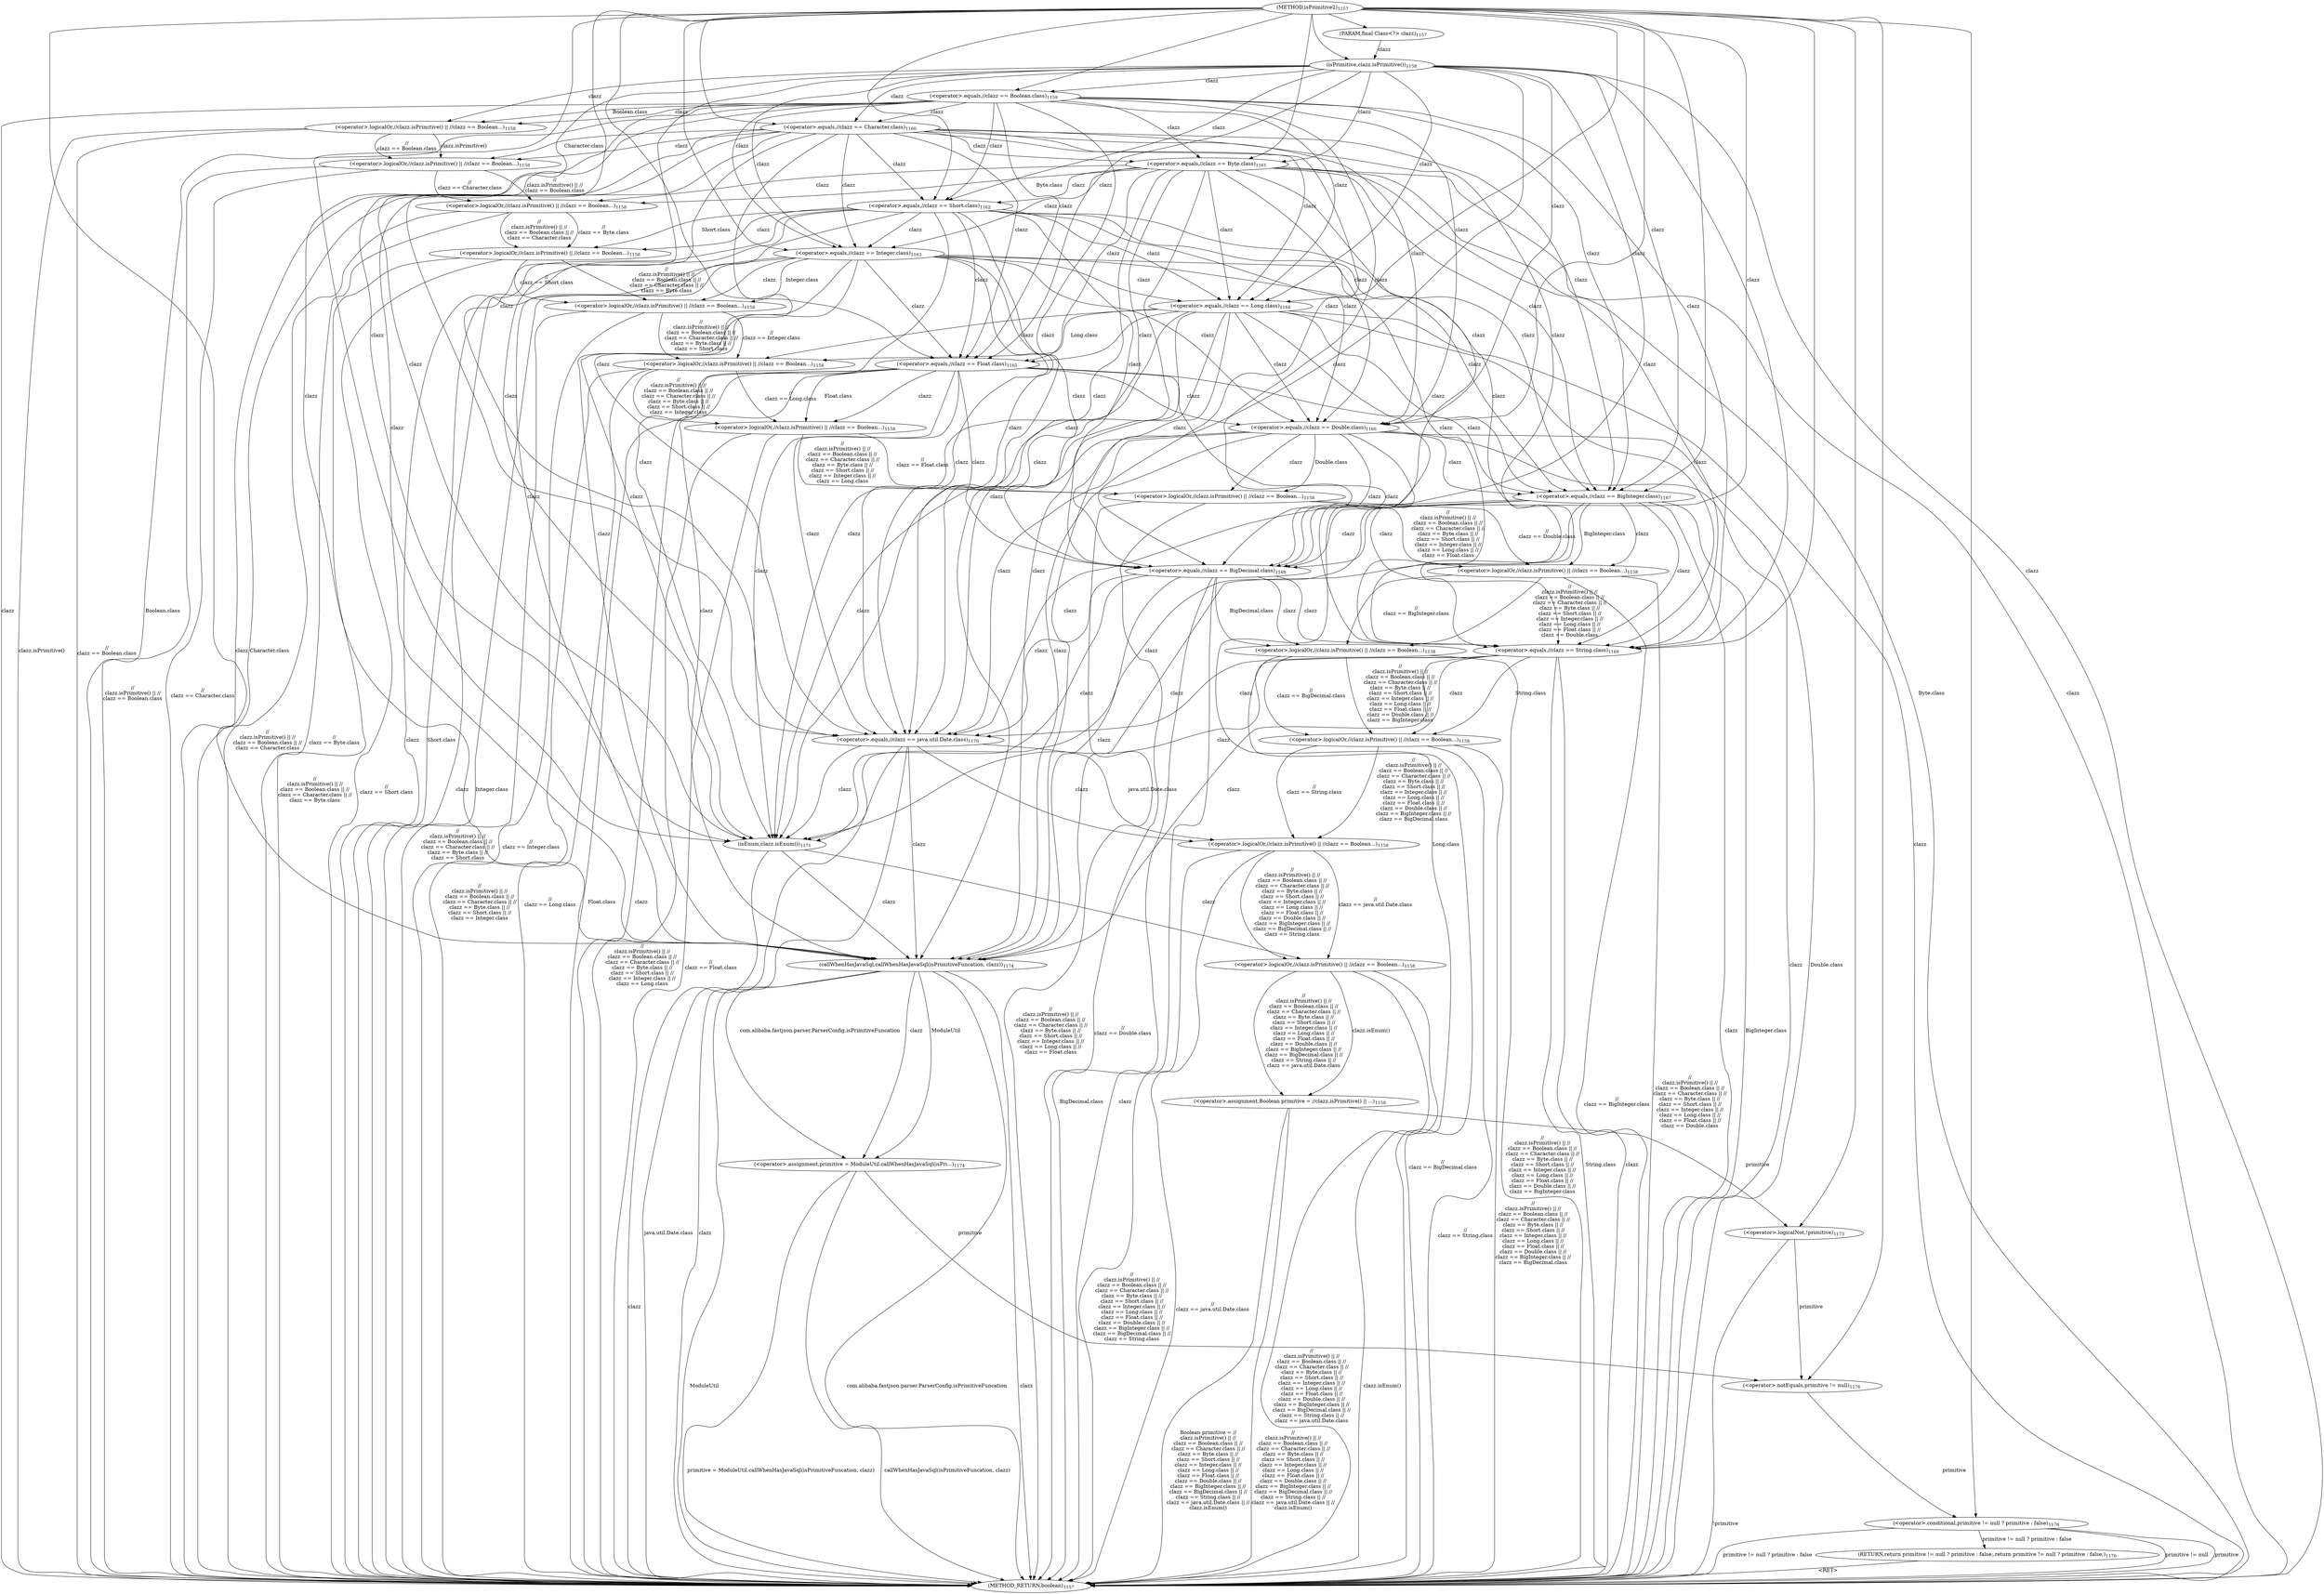digraph "isPrimitive2" {  
"3300" [label = <(METHOD,isPrimitive2)<SUB>1157</SUB>> ]
"3404" [label = <(METHOD_RETURN,boolean)<SUB>1157</SUB>> ]
"3301" [label = <(PARAM,final Class&lt;?&gt; clazz)<SUB>1157</SUB>> ]
"3304" [label = <(&lt;operator&gt;.assignment,Boolean primitive = //
clazz.isPrimitive() || ...)<SUB>1158</SUB>> ]
"3395" [label = <(RETURN,return primitive != null ? primitive : false;,return primitive != null ? primitive : false;)<SUB>1176</SUB>> ]
"3304" [label = <(&lt;operator&gt;.assignment,Boolean primitive = //
clazz.isPrimitive() || ...)<SUB>1158</SUB>> ]
"3304" [label = <(&lt;operator&gt;.assignment,Boolean primitive = //
clazz.isPrimitive() || ...)<SUB>1158</SUB>> ]
"3384" [label = <(&lt;operator&gt;.logicalNot,!primitive)<SUB>1173</SUB>> ]
"3396" [label = <(&lt;operator&gt;.conditional,primitive != null ? primitive : false)<SUB>1176</SUB>> ]
"3306" [label = <(&lt;operator&gt;.logicalOr,//
clazz.isPrimitive() || //
clazz == Boolean...)<SUB>1158</SUB>> ]
"3306" [label = <(&lt;operator&gt;.logicalOr,//
clazz.isPrimitive() || //
clazz == Boolean...)<SUB>1158</SUB>> ]
"3384" [label = <(&lt;operator&gt;.logicalNot,!primitive)<SUB>1173</SUB>> ]
"3387" [label = <(&lt;operator&gt;.assignment,primitive = ModuleUtil.callWhenHasJavaSql(isPri...)<SUB>1174</SUB>> ]
"3396" [label = <(&lt;operator&gt;.conditional,primitive != null ? primitive : false)<SUB>1176</SUB>> ]
"3396" [label = <(&lt;operator&gt;.conditional,primitive != null ? primitive : false)<SUB>1176</SUB>> ]
"3396" [label = <(&lt;operator&gt;.conditional,primitive != null ? primitive : false)<SUB>1176</SUB>> ]
"3307" [label = <(&lt;operator&gt;.logicalOr,//
clazz.isPrimitive() || //
clazz == Boolean...)<SUB>1158</SUB>> ]
"3307" [label = <(&lt;operator&gt;.logicalOr,//
clazz.isPrimitive() || //
clazz == Boolean...)<SUB>1158</SUB>> ]
"3381" [label = <(isEnum,clazz.isEnum())<SUB>1171</SUB>> ]
"3387" [label = <(&lt;operator&gt;.assignment,primitive = ModuleUtil.callWhenHasJavaSql(isPri...)<SUB>1174</SUB>> ]
"3387" [label = <(&lt;operator&gt;.assignment,primitive = ModuleUtil.callWhenHasJavaSql(isPri...)<SUB>1174</SUB>> ]
"3397" [label = <(&lt;operator&gt;.notEquals,primitive != null)<SUB>1176</SUB>> ]
"3397" [label = <(&lt;operator&gt;.notEquals,primitive != null)<SUB>1176</SUB>> ]
"3308" [label = <(&lt;operator&gt;.logicalOr,//
clazz.isPrimitive() || //
clazz == Boolean...)<SUB>1158</SUB>> ]
"3308" [label = <(&lt;operator&gt;.logicalOr,//
clazz.isPrimitive() || //
clazz == Boolean...)<SUB>1158</SUB>> ]
"3376" [label = <(&lt;operator&gt;.equals,//
clazz == java.util.Date.class)<SUB>1170</SUB>> ]
"3376" [label = <(&lt;operator&gt;.equals,//
clazz == java.util.Date.class)<SUB>1170</SUB>> ]
"3389" [label = <(callWhenHasJavaSql,callWhenHasJavaSql(isPrimitiveFuncation, clazz))<SUB>1174</SUB>> ]
"3389" [label = <(callWhenHasJavaSql,callWhenHasJavaSql(isPrimitiveFuncation, clazz))<SUB>1174</SUB>> ]
"3389" [label = <(callWhenHasJavaSql,callWhenHasJavaSql(isPrimitiveFuncation, clazz))<SUB>1174</SUB>> ]
"3309" [label = <(&lt;operator&gt;.logicalOr,//
clazz.isPrimitive() || //
clazz == Boolean...)<SUB>1158</SUB>> ]
"3309" [label = <(&lt;operator&gt;.logicalOr,//
clazz.isPrimitive() || //
clazz == Boolean...)<SUB>1158</SUB>> ]
"3371" [label = <(&lt;operator&gt;.equals,//
clazz == String.class)<SUB>1169</SUB>> ]
"3371" [label = <(&lt;operator&gt;.equals,//
clazz == String.class)<SUB>1169</SUB>> ]
"3310" [label = <(&lt;operator&gt;.logicalOr,//
clazz.isPrimitive() || //
clazz == Boolean...)<SUB>1158</SUB>> ]
"3310" [label = <(&lt;operator&gt;.logicalOr,//
clazz.isPrimitive() || //
clazz == Boolean...)<SUB>1158</SUB>> ]
"3366" [label = <(&lt;operator&gt;.equals,//
clazz == BigDecimal.class)<SUB>1168</SUB>> ]
"3366" [label = <(&lt;operator&gt;.equals,//
clazz == BigDecimal.class)<SUB>1168</SUB>> ]
"3311" [label = <(&lt;operator&gt;.logicalOr,//
clazz.isPrimitive() || //
clazz == Boolean...)<SUB>1158</SUB>> ]
"3311" [label = <(&lt;operator&gt;.logicalOr,//
clazz.isPrimitive() || //
clazz == Boolean...)<SUB>1158</SUB>> ]
"3361" [label = <(&lt;operator&gt;.equals,//
clazz == BigInteger.class)<SUB>1167</SUB>> ]
"3361" [label = <(&lt;operator&gt;.equals,//
clazz == BigInteger.class)<SUB>1167</SUB>> ]
"3312" [label = <(&lt;operator&gt;.logicalOr,//
clazz.isPrimitive() || //
clazz == Boolean...)<SUB>1158</SUB>> ]
"3312" [label = <(&lt;operator&gt;.logicalOr,//
clazz.isPrimitive() || //
clazz == Boolean...)<SUB>1158</SUB>> ]
"3356" [label = <(&lt;operator&gt;.equals,//
clazz == Double.class)<SUB>1166</SUB>> ]
"3356" [label = <(&lt;operator&gt;.equals,//
clazz == Double.class)<SUB>1166</SUB>> ]
"3313" [label = <(&lt;operator&gt;.logicalOr,//
clazz.isPrimitive() || //
clazz == Boolean...)<SUB>1158</SUB>> ]
"3313" [label = <(&lt;operator&gt;.logicalOr,//
clazz.isPrimitive() || //
clazz == Boolean...)<SUB>1158</SUB>> ]
"3351" [label = <(&lt;operator&gt;.equals,//
clazz == Float.class)<SUB>1165</SUB>> ]
"3351" [label = <(&lt;operator&gt;.equals,//
clazz == Float.class)<SUB>1165</SUB>> ]
"3314" [label = <(&lt;operator&gt;.logicalOr,//
clazz.isPrimitive() || //
clazz == Boolean...)<SUB>1158</SUB>> ]
"3314" [label = <(&lt;operator&gt;.logicalOr,//
clazz.isPrimitive() || //
clazz == Boolean...)<SUB>1158</SUB>> ]
"3346" [label = <(&lt;operator&gt;.equals,//
clazz == Long.class)<SUB>1164</SUB>> ]
"3346" [label = <(&lt;operator&gt;.equals,//
clazz == Long.class)<SUB>1164</SUB>> ]
"3315" [label = <(&lt;operator&gt;.logicalOr,//
clazz.isPrimitive() || //
clazz == Boolean...)<SUB>1158</SUB>> ]
"3315" [label = <(&lt;operator&gt;.logicalOr,//
clazz.isPrimitive() || //
clazz == Boolean...)<SUB>1158</SUB>> ]
"3341" [label = <(&lt;operator&gt;.equals,//
clazz == Integer.class)<SUB>1163</SUB>> ]
"3341" [label = <(&lt;operator&gt;.equals,//
clazz == Integer.class)<SUB>1163</SUB>> ]
"3316" [label = <(&lt;operator&gt;.logicalOr,//
clazz.isPrimitive() || //
clazz == Boolean...)<SUB>1158</SUB>> ]
"3316" [label = <(&lt;operator&gt;.logicalOr,//
clazz.isPrimitive() || //
clazz == Boolean...)<SUB>1158</SUB>> ]
"3336" [label = <(&lt;operator&gt;.equals,//
clazz == Short.class)<SUB>1162</SUB>> ]
"3336" [label = <(&lt;operator&gt;.equals,//
clazz == Short.class)<SUB>1162</SUB>> ]
"3317" [label = <(&lt;operator&gt;.logicalOr,//
clazz.isPrimitive() || //
clazz == Boolean...)<SUB>1158</SUB>> ]
"3317" [label = <(&lt;operator&gt;.logicalOr,//
clazz.isPrimitive() || //
clazz == Boolean...)<SUB>1158</SUB>> ]
"3331" [label = <(&lt;operator&gt;.equals,//
clazz == Byte.class)<SUB>1161</SUB>> ]
"3331" [label = <(&lt;operator&gt;.equals,//
clazz == Byte.class)<SUB>1161</SUB>> ]
"3318" [label = <(&lt;operator&gt;.logicalOr,//
clazz.isPrimitive() || //
clazz == Boolean...)<SUB>1158</SUB>> ]
"3318" [label = <(&lt;operator&gt;.logicalOr,//
clazz.isPrimitive() || //
clazz == Boolean...)<SUB>1158</SUB>> ]
"3326" [label = <(&lt;operator&gt;.equals,//
clazz == Character.class)<SUB>1160</SUB>> ]
"3326" [label = <(&lt;operator&gt;.equals,//
clazz == Character.class)<SUB>1160</SUB>> ]
"3319" [label = <(isPrimitive,clazz.isPrimitive())<SUB>1158</SUB>> ]
"3321" [label = <(&lt;operator&gt;.equals,//
clazz == Boolean.class)<SUB>1159</SUB>> ]
"3321" [label = <(&lt;operator&gt;.equals,//
clazz == Boolean.class)<SUB>1159</SUB>> ]
  "3395" -> "3404"  [ label = "&lt;RET&gt;"] 
  "3319" -> "3404"  [ label = "clazz"] 
  "3318" -> "3404"  [ label = "clazz.isPrimitive()"] 
  "3321" -> "3404"  [ label = "clazz"] 
  "3321" -> "3404"  [ label = "Boolean.class"] 
  "3318" -> "3404"  [ label = "//
clazz == Boolean.class"] 
  "3317" -> "3404"  [ label = "//
clazz.isPrimitive() || //
clazz == Boolean.class"] 
  "3326" -> "3404"  [ label = "clazz"] 
  "3326" -> "3404"  [ label = "Character.class"] 
  "3317" -> "3404"  [ label = "//
clazz == Character.class"] 
  "3316" -> "3404"  [ label = "//
clazz.isPrimitive() || //
clazz == Boolean.class || //
clazz == Character.class"] 
  "3331" -> "3404"  [ label = "clazz"] 
  "3331" -> "3404"  [ label = "Byte.class"] 
  "3316" -> "3404"  [ label = "//
clazz == Byte.class"] 
  "3315" -> "3404"  [ label = "//
clazz.isPrimitive() || //
clazz == Boolean.class || //
clazz == Character.class || //
clazz == Byte.class"] 
  "3336" -> "3404"  [ label = "clazz"] 
  "3336" -> "3404"  [ label = "Short.class"] 
  "3315" -> "3404"  [ label = "//
clazz == Short.class"] 
  "3314" -> "3404"  [ label = "//
clazz.isPrimitive() || //
clazz == Boolean.class || //
clazz == Character.class || //
clazz == Byte.class || //
clazz == Short.class"] 
  "3341" -> "3404"  [ label = "clazz"] 
  "3341" -> "3404"  [ label = "Integer.class"] 
  "3314" -> "3404"  [ label = "//
clazz == Integer.class"] 
  "3313" -> "3404"  [ label = "//
clazz.isPrimitive() || //
clazz == Boolean.class || //
clazz == Character.class || //
clazz == Byte.class || //
clazz == Short.class || //
clazz == Integer.class"] 
  "3346" -> "3404"  [ label = "clazz"] 
  "3346" -> "3404"  [ label = "Long.class"] 
  "3313" -> "3404"  [ label = "//
clazz == Long.class"] 
  "3312" -> "3404"  [ label = "//
clazz.isPrimitive() || //
clazz == Boolean.class || //
clazz == Character.class || //
clazz == Byte.class || //
clazz == Short.class || //
clazz == Integer.class || //
clazz == Long.class"] 
  "3351" -> "3404"  [ label = "clazz"] 
  "3351" -> "3404"  [ label = "Float.class"] 
  "3312" -> "3404"  [ label = "//
clazz == Float.class"] 
  "3311" -> "3404"  [ label = "//
clazz.isPrimitive() || //
clazz == Boolean.class || //
clazz == Character.class || //
clazz == Byte.class || //
clazz == Short.class || //
clazz == Integer.class || //
clazz == Long.class || //
clazz == Float.class"] 
  "3356" -> "3404"  [ label = "clazz"] 
  "3356" -> "3404"  [ label = "Double.class"] 
  "3311" -> "3404"  [ label = "//
clazz == Double.class"] 
  "3310" -> "3404"  [ label = "//
clazz.isPrimitive() || //
clazz == Boolean.class || //
clazz == Character.class || //
clazz == Byte.class || //
clazz == Short.class || //
clazz == Integer.class || //
clazz == Long.class || //
clazz == Float.class || //
clazz == Double.class"] 
  "3361" -> "3404"  [ label = "clazz"] 
  "3361" -> "3404"  [ label = "BigInteger.class"] 
  "3310" -> "3404"  [ label = "//
clazz == BigInteger.class"] 
  "3309" -> "3404"  [ label = "//
clazz.isPrimitive() || //
clazz == Boolean.class || //
clazz == Character.class || //
clazz == Byte.class || //
clazz == Short.class || //
clazz == Integer.class || //
clazz == Long.class || //
clazz == Float.class || //
clazz == Double.class || //
clazz == BigInteger.class"] 
  "3366" -> "3404"  [ label = "clazz"] 
  "3366" -> "3404"  [ label = "BigDecimal.class"] 
  "3309" -> "3404"  [ label = "//
clazz == BigDecimal.class"] 
  "3308" -> "3404"  [ label = "//
clazz.isPrimitive() || //
clazz == Boolean.class || //
clazz == Character.class || //
clazz == Byte.class || //
clazz == Short.class || //
clazz == Integer.class || //
clazz == Long.class || //
clazz == Float.class || //
clazz == Double.class || //
clazz == BigInteger.class || //
clazz == BigDecimal.class"] 
  "3371" -> "3404"  [ label = "clazz"] 
  "3371" -> "3404"  [ label = "String.class"] 
  "3308" -> "3404"  [ label = "//
clazz == String.class"] 
  "3307" -> "3404"  [ label = "//
clazz.isPrimitive() || //
clazz == Boolean.class || //
clazz == Character.class || //
clazz == Byte.class || //
clazz == Short.class || //
clazz == Integer.class || //
clazz == Long.class || //
clazz == Float.class || //
clazz == Double.class || //
clazz == BigInteger.class || //
clazz == BigDecimal.class || //
clazz == String.class"] 
  "3376" -> "3404"  [ label = "clazz"] 
  "3376" -> "3404"  [ label = "java.util.Date.class"] 
  "3307" -> "3404"  [ label = "//
clazz == java.util.Date.class"] 
  "3306" -> "3404"  [ label = "//
clazz.isPrimitive() || //
clazz == Boolean.class || //
clazz == Character.class || //
clazz == Byte.class || //
clazz == Short.class || //
clazz == Integer.class || //
clazz == Long.class || //
clazz == Float.class || //
clazz == Double.class || //
clazz == BigInteger.class || //
clazz == BigDecimal.class || //
clazz == String.class || //
clazz == java.util.Date.class"] 
  "3381" -> "3404"  [ label = "clazz"] 
  "3306" -> "3404"  [ label = "clazz.isEnum()"] 
  "3304" -> "3404"  [ label = "//
clazz.isPrimitive() || //
clazz == Boolean.class || //
clazz == Character.class || //
clazz == Byte.class || //
clazz == Short.class || //
clazz == Integer.class || //
clazz == Long.class || //
clazz == Float.class || //
clazz == Double.class || //
clazz == BigInteger.class || //
clazz == BigDecimal.class || //
clazz == String.class || //
clazz == java.util.Date.class || //
clazz.isEnum()"] 
  "3304" -> "3404"  [ label = "Boolean primitive = //
clazz.isPrimitive() || //
clazz == Boolean.class || //
clazz == Character.class || //
clazz == Byte.class || //
clazz == Short.class || //
clazz == Integer.class || //
clazz == Long.class || //
clazz == Float.class || //
clazz == Double.class || //
clazz == BigInteger.class || //
clazz == BigDecimal.class || //
clazz == String.class || //
clazz == java.util.Date.class || //
clazz.isEnum()"] 
  "3384" -> "3404"  [ label = "!primitive"] 
  "3389" -> "3404"  [ label = "com.alibaba.fastjson.parser.ParserConfig.isPrimitiveFuncation"] 
  "3389" -> "3404"  [ label = "clazz"] 
  "3387" -> "3404"  [ label = "callWhenHasJavaSql(isPrimitiveFuncation, clazz)"] 
  "3387" -> "3404"  [ label = "primitive = ModuleUtil.callWhenHasJavaSql(isPrimitiveFuncation, clazz)"] 
  "3396" -> "3404"  [ label = "primitive != null"] 
  "3396" -> "3404"  [ label = "primitive"] 
  "3396" -> "3404"  [ label = "primitive != null ? primitive : false"] 
  "3389" -> "3404"  [ label = "ModuleUtil"] 
  "3300" -> "3301" 
  "3306" -> "3304"  [ label = "//
clazz.isPrimitive() || //
clazz == Boolean.class || //
clazz == Character.class || //
clazz == Byte.class || //
clazz == Short.class || //
clazz == Integer.class || //
clazz == Long.class || //
clazz == Float.class || //
clazz == Double.class || //
clazz == BigInteger.class || //
clazz == BigDecimal.class || //
clazz == String.class || //
clazz == java.util.Date.class"] 
  "3306" -> "3304"  [ label = "clazz.isEnum()"] 
  "3396" -> "3395"  [ label = "primitive != null ? primitive : false"] 
  "3397" -> "3396"  [ label = "primitive"] 
  "3300" -> "3396" 
  "3307" -> "3306"  [ label = "//
clazz.isPrimitive() || //
clazz == Boolean.class || //
clazz == Character.class || //
clazz == Byte.class || //
clazz == Short.class || //
clazz == Integer.class || //
clazz == Long.class || //
clazz == Float.class || //
clazz == Double.class || //
clazz == BigInteger.class || //
clazz == BigDecimal.class || //
clazz == String.class"] 
  "3307" -> "3306"  [ label = "//
clazz == java.util.Date.class"] 
  "3381" -> "3306"  [ label = "clazz"] 
  "3304" -> "3384"  [ label = "primitive"] 
  "3300" -> "3384" 
  "3389" -> "3387"  [ label = "ModuleUtil"] 
  "3389" -> "3387"  [ label = "com.alibaba.fastjson.parser.ParserConfig.isPrimitiveFuncation"] 
  "3389" -> "3387"  [ label = "clazz"] 
  "3308" -> "3307"  [ label = "//
clazz.isPrimitive() || //
clazz == Boolean.class || //
clazz == Character.class || //
clazz == Byte.class || //
clazz == Short.class || //
clazz == Integer.class || //
clazz == Long.class || //
clazz == Float.class || //
clazz == Double.class || //
clazz == BigInteger.class || //
clazz == BigDecimal.class"] 
  "3308" -> "3307"  [ label = "//
clazz == String.class"] 
  "3376" -> "3307"  [ label = "clazz"] 
  "3376" -> "3307"  [ label = "java.util.Date.class"] 
  "3319" -> "3381"  [ label = "clazz"] 
  "3321" -> "3381"  [ label = "clazz"] 
  "3326" -> "3381"  [ label = "clazz"] 
  "3331" -> "3381"  [ label = "clazz"] 
  "3336" -> "3381"  [ label = "clazz"] 
  "3341" -> "3381"  [ label = "clazz"] 
  "3346" -> "3381"  [ label = "clazz"] 
  "3351" -> "3381"  [ label = "clazz"] 
  "3356" -> "3381"  [ label = "clazz"] 
  "3361" -> "3381"  [ label = "clazz"] 
  "3366" -> "3381"  [ label = "clazz"] 
  "3371" -> "3381"  [ label = "clazz"] 
  "3376" -> "3381"  [ label = "clazz"] 
  "3300" -> "3381" 
  "3384" -> "3397"  [ label = "primitive"] 
  "3387" -> "3397"  [ label = "primitive"] 
  "3300" -> "3397" 
  "3309" -> "3308"  [ label = "//
clazz.isPrimitive() || //
clazz == Boolean.class || //
clazz == Character.class || //
clazz == Byte.class || //
clazz == Short.class || //
clazz == Integer.class || //
clazz == Long.class || //
clazz == Float.class || //
clazz == Double.class || //
clazz == BigInteger.class"] 
  "3309" -> "3308"  [ label = "//
clazz == BigDecimal.class"] 
  "3371" -> "3308"  [ label = "clazz"] 
  "3371" -> "3308"  [ label = "String.class"] 
  "3319" -> "3376"  [ label = "clazz"] 
  "3321" -> "3376"  [ label = "clazz"] 
  "3326" -> "3376"  [ label = "clazz"] 
  "3331" -> "3376"  [ label = "clazz"] 
  "3336" -> "3376"  [ label = "clazz"] 
  "3341" -> "3376"  [ label = "clazz"] 
  "3346" -> "3376"  [ label = "clazz"] 
  "3351" -> "3376"  [ label = "clazz"] 
  "3356" -> "3376"  [ label = "clazz"] 
  "3361" -> "3376"  [ label = "clazz"] 
  "3366" -> "3376"  [ label = "clazz"] 
  "3371" -> "3376"  [ label = "clazz"] 
  "3300" -> "3376" 
  "3300" -> "3389" 
  "3319" -> "3389"  [ label = "clazz"] 
  "3321" -> "3389"  [ label = "clazz"] 
  "3326" -> "3389"  [ label = "clazz"] 
  "3331" -> "3389"  [ label = "clazz"] 
  "3336" -> "3389"  [ label = "clazz"] 
  "3341" -> "3389"  [ label = "clazz"] 
  "3346" -> "3389"  [ label = "clazz"] 
  "3351" -> "3389"  [ label = "clazz"] 
  "3356" -> "3389"  [ label = "clazz"] 
  "3361" -> "3389"  [ label = "clazz"] 
  "3366" -> "3389"  [ label = "clazz"] 
  "3371" -> "3389"  [ label = "clazz"] 
  "3376" -> "3389"  [ label = "clazz"] 
  "3381" -> "3389"  [ label = "clazz"] 
  "3310" -> "3309"  [ label = "//
clazz.isPrimitive() || //
clazz == Boolean.class || //
clazz == Character.class || //
clazz == Byte.class || //
clazz == Short.class || //
clazz == Integer.class || //
clazz == Long.class || //
clazz == Float.class || //
clazz == Double.class"] 
  "3310" -> "3309"  [ label = "//
clazz == BigInteger.class"] 
  "3366" -> "3309"  [ label = "clazz"] 
  "3366" -> "3309"  [ label = "BigDecimal.class"] 
  "3319" -> "3371"  [ label = "clazz"] 
  "3321" -> "3371"  [ label = "clazz"] 
  "3326" -> "3371"  [ label = "clazz"] 
  "3331" -> "3371"  [ label = "clazz"] 
  "3336" -> "3371"  [ label = "clazz"] 
  "3341" -> "3371"  [ label = "clazz"] 
  "3346" -> "3371"  [ label = "clazz"] 
  "3351" -> "3371"  [ label = "clazz"] 
  "3356" -> "3371"  [ label = "clazz"] 
  "3361" -> "3371"  [ label = "clazz"] 
  "3366" -> "3371"  [ label = "clazz"] 
  "3300" -> "3371" 
  "3311" -> "3310"  [ label = "//
clazz.isPrimitive() || //
clazz == Boolean.class || //
clazz == Character.class || //
clazz == Byte.class || //
clazz == Short.class || //
clazz == Integer.class || //
clazz == Long.class || //
clazz == Float.class"] 
  "3311" -> "3310"  [ label = "//
clazz == Double.class"] 
  "3361" -> "3310"  [ label = "clazz"] 
  "3361" -> "3310"  [ label = "BigInteger.class"] 
  "3319" -> "3366"  [ label = "clazz"] 
  "3321" -> "3366"  [ label = "clazz"] 
  "3326" -> "3366"  [ label = "clazz"] 
  "3331" -> "3366"  [ label = "clazz"] 
  "3336" -> "3366"  [ label = "clazz"] 
  "3341" -> "3366"  [ label = "clazz"] 
  "3346" -> "3366"  [ label = "clazz"] 
  "3351" -> "3366"  [ label = "clazz"] 
  "3356" -> "3366"  [ label = "clazz"] 
  "3361" -> "3366"  [ label = "clazz"] 
  "3300" -> "3366" 
  "3312" -> "3311"  [ label = "//
clazz.isPrimitive() || //
clazz == Boolean.class || //
clazz == Character.class || //
clazz == Byte.class || //
clazz == Short.class || //
clazz == Integer.class || //
clazz == Long.class"] 
  "3312" -> "3311"  [ label = "//
clazz == Float.class"] 
  "3356" -> "3311"  [ label = "clazz"] 
  "3356" -> "3311"  [ label = "Double.class"] 
  "3319" -> "3361"  [ label = "clazz"] 
  "3321" -> "3361"  [ label = "clazz"] 
  "3326" -> "3361"  [ label = "clazz"] 
  "3331" -> "3361"  [ label = "clazz"] 
  "3336" -> "3361"  [ label = "clazz"] 
  "3341" -> "3361"  [ label = "clazz"] 
  "3346" -> "3361"  [ label = "clazz"] 
  "3351" -> "3361"  [ label = "clazz"] 
  "3356" -> "3361"  [ label = "clazz"] 
  "3300" -> "3361" 
  "3313" -> "3312"  [ label = "//
clazz.isPrimitive() || //
clazz == Boolean.class || //
clazz == Character.class || //
clazz == Byte.class || //
clazz == Short.class || //
clazz == Integer.class"] 
  "3313" -> "3312"  [ label = "//
clazz == Long.class"] 
  "3351" -> "3312"  [ label = "clazz"] 
  "3351" -> "3312"  [ label = "Float.class"] 
  "3319" -> "3356"  [ label = "clazz"] 
  "3321" -> "3356"  [ label = "clazz"] 
  "3326" -> "3356"  [ label = "clazz"] 
  "3331" -> "3356"  [ label = "clazz"] 
  "3336" -> "3356"  [ label = "clazz"] 
  "3341" -> "3356"  [ label = "clazz"] 
  "3346" -> "3356"  [ label = "clazz"] 
  "3351" -> "3356"  [ label = "clazz"] 
  "3300" -> "3356" 
  "3314" -> "3313"  [ label = "//
clazz.isPrimitive() || //
clazz == Boolean.class || //
clazz == Character.class || //
clazz == Byte.class || //
clazz == Short.class"] 
  "3314" -> "3313"  [ label = "//
clazz == Integer.class"] 
  "3346" -> "3313"  [ label = "clazz"] 
  "3346" -> "3313"  [ label = "Long.class"] 
  "3319" -> "3351"  [ label = "clazz"] 
  "3321" -> "3351"  [ label = "clazz"] 
  "3326" -> "3351"  [ label = "clazz"] 
  "3331" -> "3351"  [ label = "clazz"] 
  "3336" -> "3351"  [ label = "clazz"] 
  "3341" -> "3351"  [ label = "clazz"] 
  "3346" -> "3351"  [ label = "clazz"] 
  "3300" -> "3351" 
  "3315" -> "3314"  [ label = "//
clazz.isPrimitive() || //
clazz == Boolean.class || //
clazz == Character.class || //
clazz == Byte.class"] 
  "3315" -> "3314"  [ label = "//
clazz == Short.class"] 
  "3341" -> "3314"  [ label = "clazz"] 
  "3341" -> "3314"  [ label = "Integer.class"] 
  "3319" -> "3346"  [ label = "clazz"] 
  "3321" -> "3346"  [ label = "clazz"] 
  "3326" -> "3346"  [ label = "clazz"] 
  "3331" -> "3346"  [ label = "clazz"] 
  "3336" -> "3346"  [ label = "clazz"] 
  "3341" -> "3346"  [ label = "clazz"] 
  "3300" -> "3346" 
  "3316" -> "3315"  [ label = "//
clazz.isPrimitive() || //
clazz == Boolean.class || //
clazz == Character.class"] 
  "3316" -> "3315"  [ label = "//
clazz == Byte.class"] 
  "3336" -> "3315"  [ label = "clazz"] 
  "3336" -> "3315"  [ label = "Short.class"] 
  "3319" -> "3341"  [ label = "clazz"] 
  "3321" -> "3341"  [ label = "clazz"] 
  "3326" -> "3341"  [ label = "clazz"] 
  "3331" -> "3341"  [ label = "clazz"] 
  "3336" -> "3341"  [ label = "clazz"] 
  "3300" -> "3341" 
  "3317" -> "3316"  [ label = "//
clazz.isPrimitive() || //
clazz == Boolean.class"] 
  "3317" -> "3316"  [ label = "//
clazz == Character.class"] 
  "3331" -> "3316"  [ label = "clazz"] 
  "3331" -> "3316"  [ label = "Byte.class"] 
  "3319" -> "3336"  [ label = "clazz"] 
  "3321" -> "3336"  [ label = "clazz"] 
  "3326" -> "3336"  [ label = "clazz"] 
  "3331" -> "3336"  [ label = "clazz"] 
  "3300" -> "3336" 
  "3318" -> "3317"  [ label = "clazz.isPrimitive()"] 
  "3318" -> "3317"  [ label = "//
clazz == Boolean.class"] 
  "3326" -> "3317"  [ label = "clazz"] 
  "3326" -> "3317"  [ label = "Character.class"] 
  "3319" -> "3331"  [ label = "clazz"] 
  "3321" -> "3331"  [ label = "clazz"] 
  "3326" -> "3331"  [ label = "clazz"] 
  "3300" -> "3331" 
  "3319" -> "3318"  [ label = "clazz"] 
  "3321" -> "3318"  [ label = "clazz"] 
  "3321" -> "3318"  [ label = "Boolean.class"] 
  "3319" -> "3326"  [ label = "clazz"] 
  "3321" -> "3326"  [ label = "clazz"] 
  "3300" -> "3326" 
  "3301" -> "3319"  [ label = "clazz"] 
  "3300" -> "3319" 
  "3319" -> "3321"  [ label = "clazz"] 
  "3300" -> "3321" 
}

